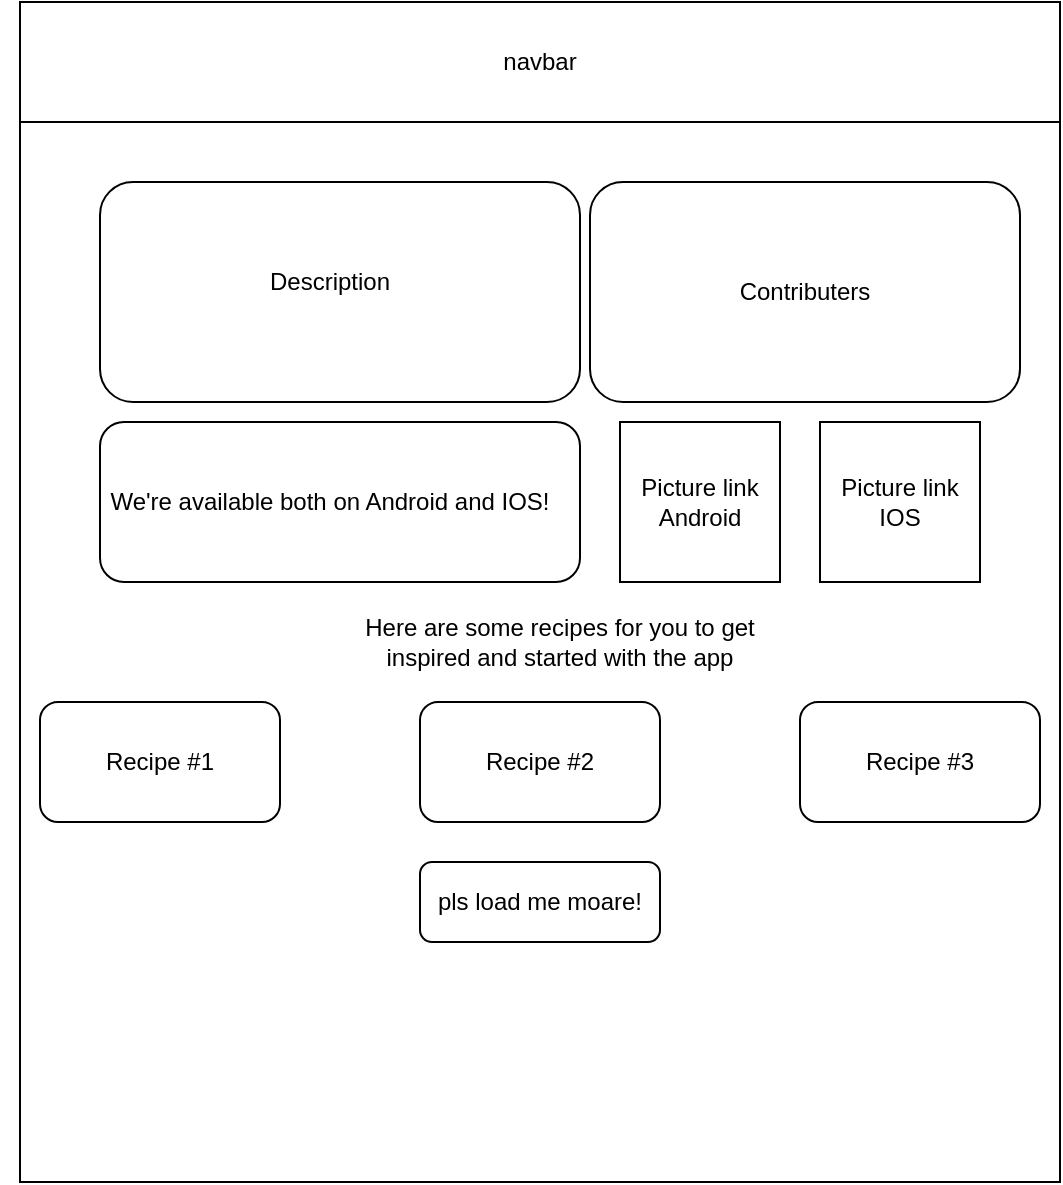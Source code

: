 <mxfile version="12.9.4" type="device"><diagram id="L_4gYSxpAO2Of4Rjuoms" name="Page-1"><mxGraphModel dx="1422" dy="791" grid="1" gridSize="10" guides="1" tooltips="1" connect="1" arrows="1" fold="1" page="1" pageScale="1" pageWidth="850" pageHeight="1100" math="0" shadow="0"><root><mxCell id="0"/><mxCell id="1" parent="0"/><mxCell id="sBkrvtm0uPWZhM287mrl-2" value="" style="rounded=0;whiteSpace=wrap;html=1;" vertex="1" parent="1"><mxGeometry x="140" y="90" width="520" height="590" as="geometry"/></mxCell><mxCell id="sBkrvtm0uPWZhM287mrl-11" value="" style="rounded=1;whiteSpace=wrap;html=1;" vertex="1" parent="1"><mxGeometry x="180" y="300" width="240" height="80" as="geometry"/></mxCell><mxCell id="sBkrvtm0uPWZhM287mrl-8" value="" style="rounded=1;whiteSpace=wrap;html=1;" vertex="1" parent="1"><mxGeometry x="180" y="180" width="240" height="110" as="geometry"/></mxCell><mxCell id="sBkrvtm0uPWZhM287mrl-3" value="navbar" style="rounded=0;whiteSpace=wrap;html=1;" vertex="1" parent="1"><mxGeometry x="140" y="90" width="520" height="60" as="geometry"/></mxCell><mxCell id="sBkrvtm0uPWZhM287mrl-4" value="We're available both on Android and IOS!" style="text;html=1;strokeColor=none;fillColor=none;align=center;verticalAlign=middle;whiteSpace=wrap;rounded=0;" vertex="1" parent="1"><mxGeometry x="130" y="330" width="330" height="20" as="geometry"/></mxCell><mxCell id="sBkrvtm0uPWZhM287mrl-5" value="&lt;div&gt;Picture link&lt;/div&gt;&lt;div&gt;Android&lt;br&gt;&lt;/div&gt;" style="whiteSpace=wrap;html=1;aspect=fixed;" vertex="1" parent="1"><mxGeometry x="440" y="300" width="80" height="80" as="geometry"/></mxCell><mxCell id="sBkrvtm0uPWZhM287mrl-6" value="&lt;div&gt;Picture link&lt;/div&gt;&lt;div&gt;IOS&lt;br&gt;&lt;/div&gt;" style="whiteSpace=wrap;html=1;aspect=fixed;" vertex="1" parent="1"><mxGeometry x="540" y="300" width="80" height="80" as="geometry"/></mxCell><mxCell id="sBkrvtm0uPWZhM287mrl-7" value="Description" style="text;html=1;strokeColor=none;fillColor=none;align=center;verticalAlign=middle;whiteSpace=wrap;rounded=0;" vertex="1" parent="1"><mxGeometry x="205" y="190" width="180" height="80" as="geometry"/></mxCell><mxCell id="sBkrvtm0uPWZhM287mrl-10" value="Contributers" style="rounded=1;whiteSpace=wrap;html=1;" vertex="1" parent="1"><mxGeometry x="425" y="180" width="215" height="110" as="geometry"/></mxCell><mxCell id="sBkrvtm0uPWZhM287mrl-12" value="Here are some recipes for you to get inspired and started with the app" style="text;html=1;strokeColor=none;fillColor=none;align=center;verticalAlign=middle;whiteSpace=wrap;rounded=0;" vertex="1" parent="1"><mxGeometry x="300" y="400" width="220" height="20" as="geometry"/></mxCell><mxCell id="sBkrvtm0uPWZhM287mrl-14" value="Recipe #1" style="rounded=1;whiteSpace=wrap;html=1;" vertex="1" parent="1"><mxGeometry x="150" y="440" width="120" height="60" as="geometry"/></mxCell><mxCell id="sBkrvtm0uPWZhM287mrl-15" value="Recipe #3" style="rounded=1;whiteSpace=wrap;html=1;" vertex="1" parent="1"><mxGeometry x="530" y="440" width="120" height="60" as="geometry"/></mxCell><mxCell id="sBkrvtm0uPWZhM287mrl-16" value="Recipe #2" style="rounded=1;whiteSpace=wrap;html=1;" vertex="1" parent="1"><mxGeometry x="340" y="440" width="120" height="60" as="geometry"/></mxCell><mxCell id="sBkrvtm0uPWZhM287mrl-17" value="pls load me moare!" style="rounded=1;whiteSpace=wrap;html=1;" vertex="1" parent="1"><mxGeometry x="340" y="520" width="120" height="40" as="geometry"/></mxCell></root></mxGraphModel></diagram></mxfile>